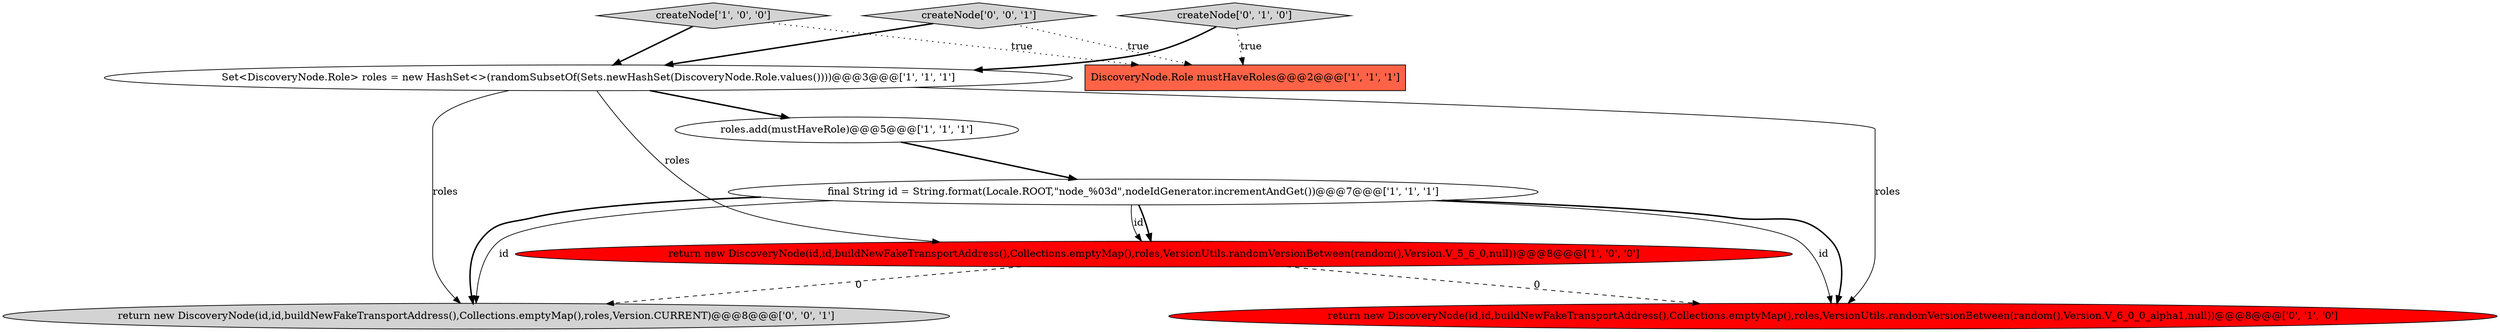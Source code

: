 digraph {
3 [style = filled, label = "createNode['1', '0', '0']", fillcolor = lightgray, shape = diamond image = "AAA0AAABBB1BBB"];
5 [style = filled, label = "Set<DiscoveryNode.Role> roles = new HashSet<>(randomSubsetOf(Sets.newHashSet(DiscoveryNode.Role.values())))@@@3@@@['1', '1', '1']", fillcolor = white, shape = ellipse image = "AAA0AAABBB1BBB"];
8 [style = filled, label = "return new DiscoveryNode(id,id,buildNewFakeTransportAddress(),Collections.emptyMap(),roles,Version.CURRENT)@@@8@@@['0', '0', '1']", fillcolor = lightgray, shape = ellipse image = "AAA0AAABBB3BBB"];
1 [style = filled, label = "return new DiscoveryNode(id,id,buildNewFakeTransportAddress(),Collections.emptyMap(),roles,VersionUtils.randomVersionBetween(random(),Version.V_5_6_0,null))@@@8@@@['1', '0', '0']", fillcolor = red, shape = ellipse image = "AAA1AAABBB1BBB"];
2 [style = filled, label = "DiscoveryNode.Role mustHaveRoles@@@2@@@['1', '1', '1']", fillcolor = tomato, shape = box image = "AAA0AAABBB1BBB"];
4 [style = filled, label = "roles.add(mustHaveRole)@@@5@@@['1', '1', '1']", fillcolor = white, shape = ellipse image = "AAA0AAABBB1BBB"];
6 [style = filled, label = "createNode['0', '1', '0']", fillcolor = lightgray, shape = diamond image = "AAA0AAABBB2BBB"];
0 [style = filled, label = "final String id = String.format(Locale.ROOT,\"node_%03d\",nodeIdGenerator.incrementAndGet())@@@7@@@['1', '1', '1']", fillcolor = white, shape = ellipse image = "AAA0AAABBB1BBB"];
7 [style = filled, label = "return new DiscoveryNode(id,id,buildNewFakeTransportAddress(),Collections.emptyMap(),roles,VersionUtils.randomVersionBetween(random(),Version.V_6_0_0_alpha1,null))@@@8@@@['0', '1', '0']", fillcolor = red, shape = ellipse image = "AAA1AAABBB2BBB"];
9 [style = filled, label = "createNode['0', '0', '1']", fillcolor = lightgray, shape = diamond image = "AAA0AAABBB3BBB"];
9->5 [style = bold, label=""];
0->1 [style = solid, label="id"];
6->5 [style = bold, label=""];
0->8 [style = solid, label="id"];
3->5 [style = bold, label=""];
1->8 [style = dashed, label="0"];
6->2 [style = dotted, label="true"];
5->7 [style = solid, label="roles"];
5->1 [style = solid, label="roles"];
1->7 [style = dashed, label="0"];
5->8 [style = solid, label="roles"];
0->7 [style = solid, label="id"];
0->1 [style = bold, label=""];
9->2 [style = dotted, label="true"];
3->2 [style = dotted, label="true"];
5->4 [style = bold, label=""];
4->0 [style = bold, label=""];
0->8 [style = bold, label=""];
0->7 [style = bold, label=""];
}
